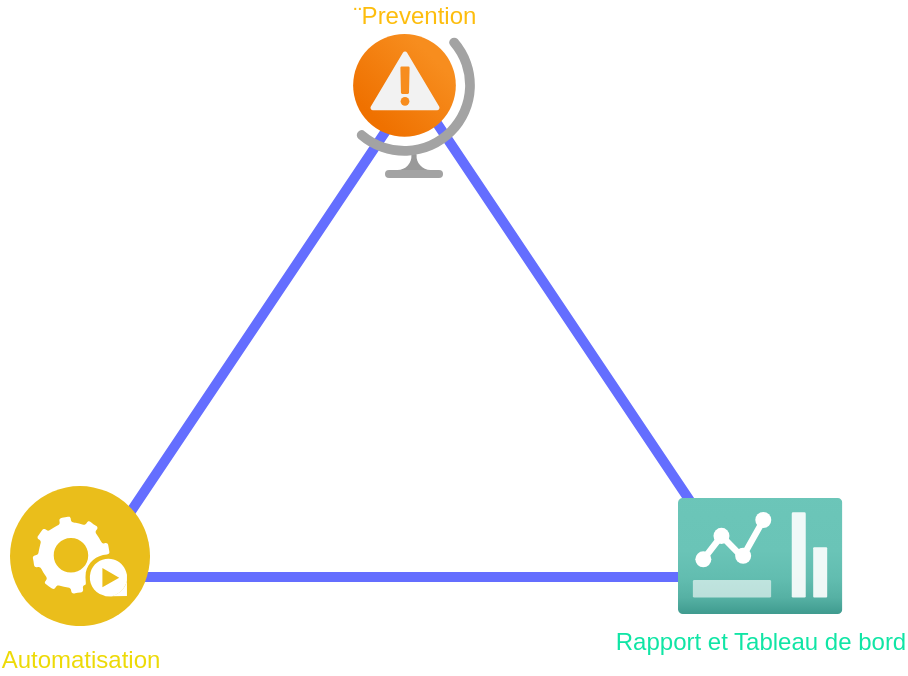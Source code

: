 <mxfile>
    <diagram id="hxNibztF1nr0CHYaaWY5" name="Page-1">
        <mxGraphModel dx="988" dy="618" grid="0" gridSize="10" guides="1" tooltips="1" connect="1" arrows="1" fold="1" page="1" pageScale="1" pageWidth="1400" pageHeight="850" background="#ffffff" math="0" shadow="0">
            <root>
                <mxCell id="0"/>
                <mxCell id="1" parent="0"/>
                <mxCell id="8" value="" style="triangle;whiteSpace=wrap;html=1;rotation=-90;strokeWidth=5;strokeColor=#646EFF;" vertex="1" parent="1">
                    <mxGeometry x="329" y="146" width="244" height="327" as="geometry"/>
                </mxCell>
                <mxCell id="10" value="¨Prevention" style="image;aspect=fixed;html=1;points=[];align=center;fontSize=12;image=img/lib/azure2/general/Globe_Warning.svg;labelPosition=center;verticalLabelPosition=top;verticalAlign=bottom;fontColor=light-dark(#fdbd0d, #593500);" vertex="1" parent="1">
                    <mxGeometry x="420.45" y="160" width="61.09" height="72" as="geometry"/>
                </mxCell>
                <mxCell id="11" value="Rapport et Tableau de bord" style="image;aspect=fixed;html=1;points=[];align=center;fontSize=12;image=img/lib/azure2/general/Dashboard2.svg;fontColor=light-dark(#10e5a5, #ededed);" vertex="1" parent="1">
                    <mxGeometry x="583" y="392" width="82.17" height="58" as="geometry"/>
                </mxCell>
                <mxCell id="12" value="Automatisation" style="image;aspect=fixed;perimeter=ellipsePerimeter;html=1;align=center;shadow=0;dashed=0;fontColor=light-dark(#edda07, #6592cd);labelBackgroundColor=none;fontSize=12;spacingTop=3;image=img/lib/ibm/applications/automation_tools.svg;" vertex="1" parent="1">
                    <mxGeometry x="249" y="386" width="70" height="70" as="geometry"/>
                </mxCell>
            </root>
        </mxGraphModel>
    </diagram>
</mxfile>